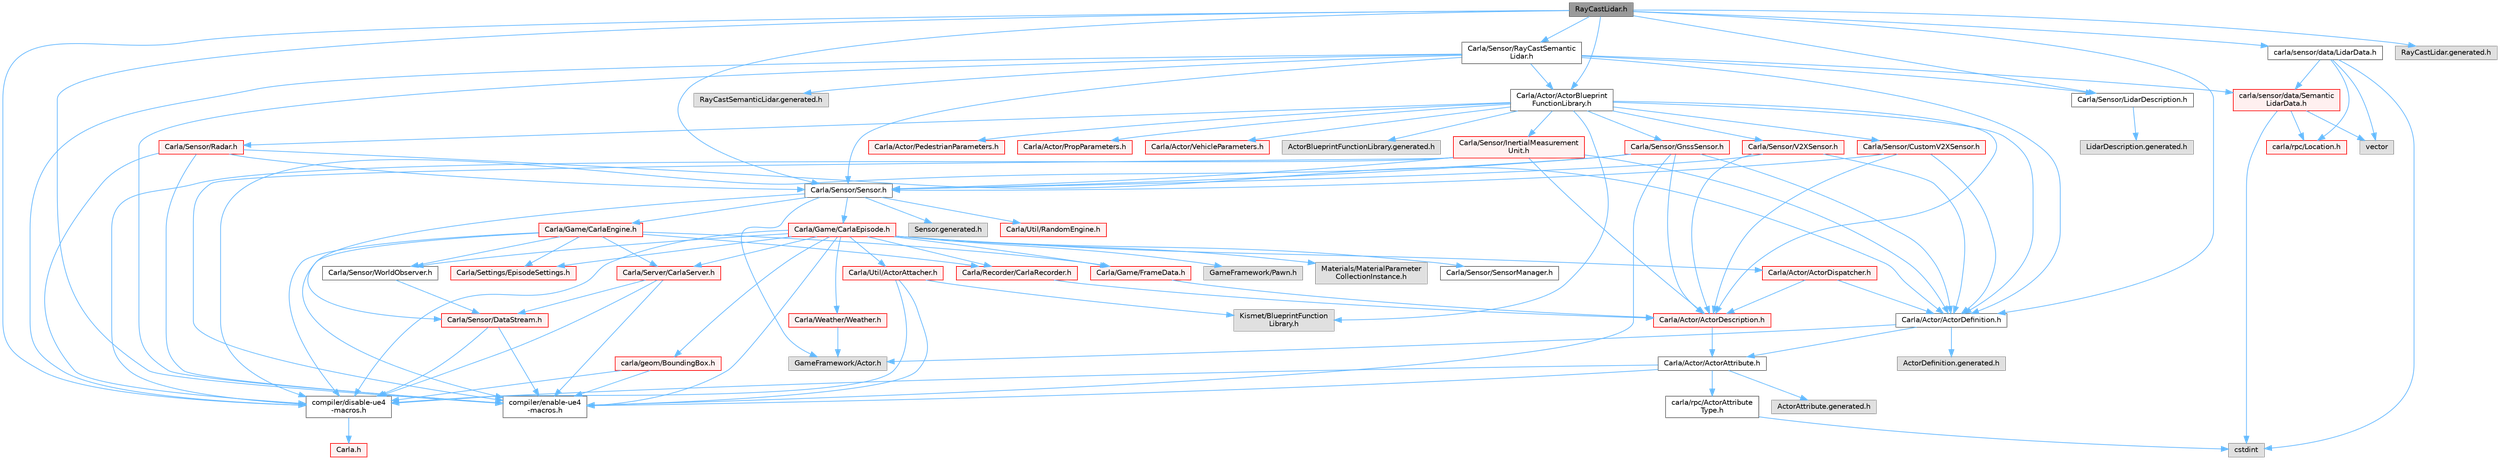 digraph "RayCastLidar.h"
{
 // INTERACTIVE_SVG=YES
 // LATEX_PDF_SIZE
  bgcolor="transparent";
  edge [fontname=Helvetica,fontsize=10,labelfontname=Helvetica,labelfontsize=10];
  node [fontname=Helvetica,fontsize=10,shape=box,height=0.2,width=0.4];
  Node1 [id="Node000001",label="RayCastLidar.h",height=0.2,width=0.4,color="gray40", fillcolor="grey60", style="filled", fontcolor="black",tooltip=" "];
  Node1 -> Node2 [id="edge1_Node000001_Node000002",color="steelblue1",style="solid",tooltip=" "];
  Node2 [id="Node000002",label="Carla/Actor/ActorDefinition.h",height=0.2,width=0.4,color="grey40", fillcolor="white", style="filled",URL="$d0/d65/Unreal_2CarlaUE4_2Plugins_2Carla_2Source_2Carla_2Actor_2ActorDefinition_8h.html",tooltip=" "];
  Node2 -> Node3 [id="edge2_Node000002_Node000003",color="steelblue1",style="solid",tooltip=" "];
  Node3 [id="Node000003",label="Carla/Actor/ActorAttribute.h",height=0.2,width=0.4,color="grey40", fillcolor="white", style="filled",URL="$d6/d1a/Unreal_2CarlaUE4_2Plugins_2Carla_2Source_2Carla_2Actor_2ActorAttribute_8h.html",tooltip=" "];
  Node3 -> Node4 [id="edge3_Node000003_Node000004",color="steelblue1",style="solid",tooltip=" "];
  Node4 [id="Node000004",label="compiler/disable-ue4\l-macros.h",height=0.2,width=0.4,color="grey40", fillcolor="white", style="filled",URL="$d2/d02/disable-ue4-macros_8h.html",tooltip=" "];
  Node4 -> Node5 [id="edge4_Node000004_Node000005",color="steelblue1",style="solid",tooltip=" "];
  Node5 [id="Node000005",label="Carla.h",height=0.2,width=0.4,color="red", fillcolor="#FFF0F0", style="filled",URL="$d7/d7d/Carla_8h.html",tooltip=" "];
  Node3 -> Node9 [id="edge5_Node000003_Node000009",color="steelblue1",style="solid",tooltip=" "];
  Node9 [id="Node000009",label="carla/rpc/ActorAttribute\lType.h",height=0.2,width=0.4,color="grey40", fillcolor="white", style="filled",URL="$d8/d81/ActorAttributeType_8h.html",tooltip=" "];
  Node9 -> Node10 [id="edge6_Node000009_Node000010",color="steelblue1",style="solid",tooltip=" "];
  Node10 [id="Node000010",label="cstdint",height=0.2,width=0.4,color="grey60", fillcolor="#E0E0E0", style="filled",tooltip=" "];
  Node3 -> Node11 [id="edge7_Node000003_Node000011",color="steelblue1",style="solid",tooltip=" "];
  Node11 [id="Node000011",label="compiler/enable-ue4\l-macros.h",height=0.2,width=0.4,color="grey40", fillcolor="white", style="filled",URL="$d9/da2/enable-ue4-macros_8h.html",tooltip=" "];
  Node3 -> Node12 [id="edge8_Node000003_Node000012",color="steelblue1",style="solid",tooltip=" "];
  Node12 [id="Node000012",label="ActorAttribute.generated.h",height=0.2,width=0.4,color="grey60", fillcolor="#E0E0E0", style="filled",tooltip=" "];
  Node2 -> Node13 [id="edge9_Node000002_Node000013",color="steelblue1",style="solid",tooltip=" "];
  Node13 [id="Node000013",label="GameFramework/Actor.h",height=0.2,width=0.4,color="grey60", fillcolor="#E0E0E0", style="filled",tooltip=" "];
  Node2 -> Node14 [id="edge10_Node000002_Node000014",color="steelblue1",style="solid",tooltip=" "];
  Node14 [id="Node000014",label="ActorDefinition.generated.h",height=0.2,width=0.4,color="grey60", fillcolor="#E0E0E0", style="filled",tooltip=" "];
  Node1 -> Node15 [id="edge11_Node000001_Node000015",color="steelblue1",style="solid",tooltip=" "];
  Node15 [id="Node000015",label="Carla/Sensor/LidarDescription.h",height=0.2,width=0.4,color="grey40", fillcolor="white", style="filled",URL="$de/d92/LidarDescription_8h.html",tooltip=" "];
  Node15 -> Node16 [id="edge12_Node000015_Node000016",color="steelblue1",style="solid",tooltip=" "];
  Node16 [id="Node000016",label="LidarDescription.generated.h",height=0.2,width=0.4,color="grey60", fillcolor="#E0E0E0", style="filled",tooltip=" "];
  Node1 -> Node17 [id="edge13_Node000001_Node000017",color="steelblue1",style="solid",tooltip=" "];
  Node17 [id="Node000017",label="Carla/Sensor/Sensor.h",height=0.2,width=0.4,color="grey40", fillcolor="white", style="filled",URL="$d7/d7d/Unreal_2CarlaUE4_2Plugins_2Carla_2Source_2Carla_2Sensor_2Sensor_8h.html",tooltip=" "];
  Node17 -> Node18 [id="edge14_Node000017_Node000018",color="steelblue1",style="solid",tooltip=" "];
  Node18 [id="Node000018",label="Carla/Game/CarlaEpisode.h",height=0.2,width=0.4,color="red", fillcolor="#FFF0F0", style="filled",URL="$de/db8/CarlaEpisode_8h.html",tooltip=" "];
  Node18 -> Node19 [id="edge15_Node000018_Node000019",color="steelblue1",style="solid",tooltip=" "];
  Node19 [id="Node000019",label="Carla/Actor/ActorDispatcher.h",height=0.2,width=0.4,color="red", fillcolor="#FFF0F0", style="filled",URL="$dc/ddc/ActorDispatcher_8h.html",tooltip=" "];
  Node19 -> Node2 [id="edge16_Node000019_Node000002",color="steelblue1",style="solid",tooltip=" "];
  Node19 -> Node20 [id="edge17_Node000019_Node000020",color="steelblue1",style="solid",tooltip=" "];
  Node20 [id="Node000020",label="Carla/Actor/ActorDescription.h",height=0.2,width=0.4,color="red", fillcolor="#FFF0F0", style="filled",URL="$d4/de6/Unreal_2CarlaUE4_2Plugins_2Carla_2Source_2Carla_2Actor_2ActorDescription_8h.html",tooltip=" "];
  Node20 -> Node3 [id="edge18_Node000020_Node000003",color="steelblue1",style="solid",tooltip=" "];
  Node18 -> Node211 [id="edge19_Node000018_Node000211",color="steelblue1",style="solid",tooltip=" "];
  Node211 [id="Node000211",label="Carla/Recorder/CarlaRecorder.h",height=0.2,width=0.4,color="red", fillcolor="#FFF0F0", style="filled",URL="$d9/d6a/CarlaRecorder_8h.html",tooltip=" "];
  Node211 -> Node20 [id="edge20_Node000211_Node000020",color="steelblue1",style="solid",tooltip=" "];
  Node18 -> Node242 [id="edge21_Node000018_Node000242",color="steelblue1",style="solid",tooltip=" "];
  Node242 [id="Node000242",label="Carla/Sensor/WorldObserver.h",height=0.2,width=0.4,color="grey40", fillcolor="white", style="filled",URL="$d8/deb/WorldObserver_8h.html",tooltip=" "];
  Node242 -> Node83 [id="edge22_Node000242_Node000083",color="steelblue1",style="solid",tooltip=" "];
  Node83 [id="Node000083",label="Carla/Sensor/DataStream.h",height=0.2,width=0.4,color="red", fillcolor="#FFF0F0", style="filled",URL="$da/dd9/DataStream_8h.html",tooltip=" "];
  Node83 -> Node4 [id="edge23_Node000083_Node000004",color="steelblue1",style="solid",tooltip=" "];
  Node83 -> Node11 [id="edge24_Node000083_Node000011",color="steelblue1",style="solid",tooltip=" "];
  Node18 -> Node243 [id="edge25_Node000018_Node000243",color="steelblue1",style="solid",tooltip=" "];
  Node243 [id="Node000243",label="Carla/Server/CarlaServer.h",height=0.2,width=0.4,color="red", fillcolor="#FFF0F0", style="filled",URL="$d0/d35/CarlaServer_8h.html",tooltip=" "];
  Node243 -> Node83 [id="edge26_Node000243_Node000083",color="steelblue1",style="solid",tooltip=" "];
  Node243 -> Node4 [id="edge27_Node000243_Node000004",color="steelblue1",style="solid",tooltip=" "];
  Node243 -> Node11 [id="edge28_Node000243_Node000011",color="steelblue1",style="solid",tooltip=" "];
  Node18 -> Node259 [id="edge29_Node000018_Node000259",color="steelblue1",style="solid",tooltip=" "];
  Node259 [id="Node000259",label="Carla/Settings/EpisodeSettings.h",height=0.2,width=0.4,color="red", fillcolor="#FFF0F0", style="filled",URL="$d8/d64/Unreal_2CarlaUE4_2Plugins_2Carla_2Source_2Carla_2Settings_2EpisodeSettings_8h.html",tooltip=" "];
  Node18 -> Node261 [id="edge30_Node000018_Node000261",color="steelblue1",style="solid",tooltip=" "];
  Node261 [id="Node000261",label="Carla/Util/ActorAttacher.h",height=0.2,width=0.4,color="red", fillcolor="#FFF0F0", style="filled",URL="$d6/d68/ActorAttacher_8h.html",tooltip=" "];
  Node261 -> Node4 [id="edge31_Node000261_Node000004",color="steelblue1",style="solid",tooltip=" "];
  Node261 -> Node11 [id="edge32_Node000261_Node000011",color="steelblue1",style="solid",tooltip=" "];
  Node261 -> Node262 [id="edge33_Node000261_Node000262",color="steelblue1",style="solid",tooltip=" "];
  Node262 [id="Node000262",label="Kismet/BlueprintFunction\lLibrary.h",height=0.2,width=0.4,color="grey60", fillcolor="#E0E0E0", style="filled",tooltip=" "];
  Node18 -> Node264 [id="edge34_Node000018_Node000264",color="steelblue1",style="solid",tooltip=" "];
  Node264 [id="Node000264",label="Carla/Weather/Weather.h",height=0.2,width=0.4,color="red", fillcolor="#FFF0F0", style="filled",URL="$d5/d65/Weather_8h.html",tooltip=" "];
  Node264 -> Node13 [id="edge35_Node000264_Node000013",color="steelblue1",style="solid",tooltip=" "];
  Node18 -> Node268 [id="edge36_Node000018_Node000268",color="steelblue1",style="solid",tooltip=" "];
  Node268 [id="Node000268",label="Carla/Game/FrameData.h",height=0.2,width=0.4,color="red", fillcolor="#FFF0F0", style="filled",URL="$d2/df1/FrameData_8h.html",tooltip=" "];
  Node268 -> Node20 [id="edge37_Node000268_Node000020",color="steelblue1",style="solid",tooltip=" "];
  Node18 -> Node327 [id="edge38_Node000018_Node000327",color="steelblue1",style="solid",tooltip=" "];
  Node327 [id="Node000327",label="Carla/Sensor/SensorManager.h",height=0.2,width=0.4,color="grey40", fillcolor="white", style="filled",URL="$dc/dbf/SensorManager_8h.html",tooltip=" "];
  Node18 -> Node328 [id="edge39_Node000018_Node000328",color="steelblue1",style="solid",tooltip=" "];
  Node328 [id="Node000328",label="GameFramework/Pawn.h",height=0.2,width=0.4,color="grey60", fillcolor="#E0E0E0", style="filled",tooltip=" "];
  Node18 -> Node329 [id="edge40_Node000018_Node000329",color="steelblue1",style="solid",tooltip=" "];
  Node329 [id="Node000329",label="Materials/MaterialParameter\lCollectionInstance.h",height=0.2,width=0.4,color="grey60", fillcolor="#E0E0E0", style="filled",tooltip=" "];
  Node18 -> Node4 [id="edge41_Node000018_Node000004",color="steelblue1",style="solid",tooltip=" "];
  Node18 -> Node46 [id="edge42_Node000018_Node000046",color="steelblue1",style="solid",tooltip=" "];
  Node46 [id="Node000046",label="carla/geom/BoundingBox.h",height=0.2,width=0.4,color="red", fillcolor="#FFF0F0", style="filled",URL="$d2/dfe/LibCarla_2source_2carla_2geom_2BoundingBox_8h.html",tooltip=" "];
  Node46 -> Node11 [id="edge43_Node000046_Node000011",color="steelblue1",style="solid",tooltip=" "];
  Node46 -> Node4 [id="edge44_Node000046_Node000004",color="steelblue1",style="solid",tooltip=" "];
  Node18 -> Node11 [id="edge45_Node000018_Node000011",color="steelblue1",style="solid",tooltip=" "];
  Node17 -> Node83 [id="edge46_Node000017_Node000083",color="steelblue1",style="solid",tooltip=" "];
  Node17 -> Node331 [id="edge47_Node000017_Node000331",color="steelblue1",style="solid",tooltip=" "];
  Node331 [id="Node000331",label="Carla/Util/RandomEngine.h",height=0.2,width=0.4,color="red", fillcolor="#FFF0F0", style="filled",URL="$d6/daa/RandomEngine_8h.html",tooltip=" "];
  Node17 -> Node334 [id="edge48_Node000017_Node000334",color="steelblue1",style="solid",tooltip=" "];
  Node334 [id="Node000334",label="Carla/Game/CarlaEngine.h",height=0.2,width=0.4,color="red", fillcolor="#FFF0F0", style="filled",URL="$d0/d11/CarlaEngine_8h.html",tooltip=" "];
  Node334 -> Node211 [id="edge49_Node000334_Node000211",color="steelblue1",style="solid",tooltip=" "];
  Node334 -> Node242 [id="edge50_Node000334_Node000242",color="steelblue1",style="solid",tooltip=" "];
  Node334 -> Node243 [id="edge51_Node000334_Node000243",color="steelblue1",style="solid",tooltip=" "];
  Node334 -> Node259 [id="edge52_Node000334_Node000259",color="steelblue1",style="solid",tooltip=" "];
  Node334 -> Node268 [id="edge53_Node000334_Node000268",color="steelblue1",style="solid",tooltip=" "];
  Node334 -> Node4 [id="edge54_Node000334_Node000004",color="steelblue1",style="solid",tooltip=" "];
  Node334 -> Node11 [id="edge55_Node000334_Node000011",color="steelblue1",style="solid",tooltip=" "];
  Node17 -> Node13 [id="edge56_Node000017_Node000013",color="steelblue1",style="solid",tooltip=" "];
  Node17 -> Node339 [id="edge57_Node000017_Node000339",color="steelblue1",style="solid",tooltip=" "];
  Node339 [id="Node000339",label="Sensor.generated.h",height=0.2,width=0.4,color="grey60", fillcolor="#E0E0E0", style="filled",tooltip=" "];
  Node1 -> Node340 [id="edge58_Node000001_Node000340",color="steelblue1",style="solid",tooltip=" "];
  Node340 [id="Node000340",label="Carla/Sensor/RayCastSemantic\lLidar.h",height=0.2,width=0.4,color="grey40", fillcolor="white", style="filled",URL="$de/dc6/RayCastSemanticLidar_8h.html",tooltip=" "];
  Node340 -> Node17 [id="edge59_Node000340_Node000017",color="steelblue1",style="solid",tooltip=" "];
  Node340 -> Node2 [id="edge60_Node000340_Node000002",color="steelblue1",style="solid",tooltip=" "];
  Node340 -> Node15 [id="edge61_Node000340_Node000015",color="steelblue1",style="solid",tooltip=" "];
  Node340 -> Node341 [id="edge62_Node000340_Node000341",color="steelblue1",style="solid",tooltip=" "];
  Node341 [id="Node000341",label="Carla/Actor/ActorBlueprint\lFunctionLibrary.h",height=0.2,width=0.4,color="grey40", fillcolor="white", style="filled",URL="$d7/dda/ActorBlueprintFunctionLibrary_8h.html",tooltip=" "];
  Node341 -> Node2 [id="edge63_Node000341_Node000002",color="steelblue1",style="solid",tooltip=" "];
  Node341 -> Node20 [id="edge64_Node000341_Node000020",color="steelblue1",style="solid",tooltip=" "];
  Node341 -> Node342 [id="edge65_Node000341_Node000342",color="steelblue1",style="solid",tooltip=" "];
  Node342 [id="Node000342",label="Carla/Actor/PedestrianParameters.h",height=0.2,width=0.4,color="red", fillcolor="#FFF0F0", style="filled",URL="$d5/dca/PedestrianParameters_8h.html",tooltip=" "];
  Node341 -> Node345 [id="edge66_Node000341_Node000345",color="steelblue1",style="solid",tooltip=" "];
  Node345 [id="Node000345",label="Carla/Actor/PropParameters.h",height=0.2,width=0.4,color="red", fillcolor="#FFF0F0", style="filled",URL="$dc/d01/PropParameters_8h.html",tooltip=" "];
  Node341 -> Node348 [id="edge67_Node000341_Node000348",color="steelblue1",style="solid",tooltip=" "];
  Node348 [id="Node000348",label="Carla/Actor/VehicleParameters.h",height=0.2,width=0.4,color="red", fillcolor="#FFF0F0", style="filled",URL="$d1/d1b/VehicleParameters_8h.html",tooltip=" "];
  Node341 -> Node350 [id="edge68_Node000341_Node000350",color="steelblue1",style="solid",tooltip=" "];
  Node350 [id="Node000350",label="Carla/Sensor/GnssSensor.h",height=0.2,width=0.4,color="red", fillcolor="#FFF0F0", style="filled",URL="$d9/d73/GnssSensor_8h.html",tooltip=" "];
  Node350 -> Node17 [id="edge69_Node000350_Node000017",color="steelblue1",style="solid",tooltip=" "];
  Node350 -> Node2 [id="edge70_Node000350_Node000002",color="steelblue1",style="solid",tooltip=" "];
  Node350 -> Node20 [id="edge71_Node000350_Node000020",color="steelblue1",style="solid",tooltip=" "];
  Node350 -> Node4 [id="edge72_Node000350_Node000004",color="steelblue1",style="solid",tooltip=" "];
  Node350 -> Node11 [id="edge73_Node000350_Node000011",color="steelblue1",style="solid",tooltip=" "];
  Node341 -> Node352 [id="edge74_Node000341_Node000352",color="steelblue1",style="solid",tooltip=" "];
  Node352 [id="Node000352",label="Carla/Sensor/Radar.h",height=0.2,width=0.4,color="red", fillcolor="#FFF0F0", style="filled",URL="$d6/de9/Radar_8h.html",tooltip=" "];
  Node352 -> Node17 [id="edge75_Node000352_Node000017",color="steelblue1",style="solid",tooltip=" "];
  Node352 -> Node2 [id="edge76_Node000352_Node000002",color="steelblue1",style="solid",tooltip=" "];
  Node352 -> Node4 [id="edge77_Node000352_Node000004",color="steelblue1",style="solid",tooltip=" "];
  Node352 -> Node11 [id="edge78_Node000352_Node000011",color="steelblue1",style="solid",tooltip=" "];
  Node341 -> Node354 [id="edge79_Node000341_Node000354",color="steelblue1",style="solid",tooltip=" "];
  Node354 [id="Node000354",label="Carla/Sensor/InertialMeasurement\lUnit.h",height=0.2,width=0.4,color="red", fillcolor="#FFF0F0", style="filled",URL="$d7/dfa/InertialMeasurementUnit_8h.html",tooltip=" "];
  Node354 -> Node17 [id="edge80_Node000354_Node000017",color="steelblue1",style="solid",tooltip=" "];
  Node354 -> Node2 [id="edge81_Node000354_Node000002",color="steelblue1",style="solid",tooltip=" "];
  Node354 -> Node20 [id="edge82_Node000354_Node000020",color="steelblue1",style="solid",tooltip=" "];
  Node354 -> Node4 [id="edge83_Node000354_Node000004",color="steelblue1",style="solid",tooltip=" "];
  Node354 -> Node11 [id="edge84_Node000354_Node000011",color="steelblue1",style="solid",tooltip=" "];
  Node341 -> Node356 [id="edge85_Node000341_Node000356",color="steelblue1",style="solid",tooltip=" "];
  Node356 [id="Node000356",label="Carla/Sensor/V2XSensor.h",height=0.2,width=0.4,color="red", fillcolor="#FFF0F0", style="filled",URL="$d1/d71/V2XSensor_8h.html",tooltip=" "];
  Node356 -> Node17 [id="edge86_Node000356_Node000017",color="steelblue1",style="solid",tooltip=" "];
  Node356 -> Node2 [id="edge87_Node000356_Node000002",color="steelblue1",style="solid",tooltip=" "];
  Node356 -> Node20 [id="edge88_Node000356_Node000020",color="steelblue1",style="solid",tooltip=" "];
  Node341 -> Node361 [id="edge89_Node000341_Node000361",color="steelblue1",style="solid",tooltip=" "];
  Node361 [id="Node000361",label="Carla/Sensor/CustomV2XSensor.h",height=0.2,width=0.4,color="red", fillcolor="#FFF0F0", style="filled",URL="$df/d4b/CustomV2XSensor_8h.html",tooltip=" "];
  Node361 -> Node17 [id="edge90_Node000361_Node000017",color="steelblue1",style="solid",tooltip=" "];
  Node361 -> Node2 [id="edge91_Node000361_Node000002",color="steelblue1",style="solid",tooltip=" "];
  Node361 -> Node20 [id="edge92_Node000361_Node000020",color="steelblue1",style="solid",tooltip=" "];
  Node341 -> Node262 [id="edge93_Node000341_Node000262",color="steelblue1",style="solid",tooltip=" "];
  Node341 -> Node363 [id="edge94_Node000341_Node000363",color="steelblue1",style="solid",tooltip=" "];
  Node363 [id="Node000363",label="ActorBlueprintFunctionLibrary.generated.h",height=0.2,width=0.4,color="grey60", fillcolor="#E0E0E0", style="filled",tooltip=" "];
  Node340 -> Node4 [id="edge95_Node000340_Node000004",color="steelblue1",style="solid",tooltip=" "];
  Node340 -> Node126 [id="edge96_Node000340_Node000126",color="steelblue1",style="solid",tooltip=" "];
  Node126 [id="Node000126",label="carla/sensor/data/Semantic\lLidarData.h",height=0.2,width=0.4,color="red", fillcolor="#FFF0F0", style="filled",URL="$d0/dc1/SemanticLidarData_8h.html",tooltip=" "];
  Node126 -> Node125 [id="edge97_Node000126_Node000125",color="steelblue1",style="solid",tooltip=" "];
  Node125 [id="Node000125",label="carla/rpc/Location.h",height=0.2,width=0.4,color="red", fillcolor="#FFF0F0", style="filled",URL="$d5/da5/rpc_2Location_8h.html",tooltip=" "];
  Node126 -> Node10 [id="edge98_Node000126_Node000010",color="steelblue1",style="solid",tooltip=" "];
  Node126 -> Node64 [id="edge99_Node000126_Node000064",color="steelblue1",style="solid",tooltip=" "];
  Node64 [id="Node000064",label="vector",height=0.2,width=0.4,color="grey60", fillcolor="#E0E0E0", style="filled",tooltip=" "];
  Node340 -> Node11 [id="edge100_Node000340_Node000011",color="steelblue1",style="solid",tooltip=" "];
  Node340 -> Node364 [id="edge101_Node000340_Node000364",color="steelblue1",style="solid",tooltip=" "];
  Node364 [id="Node000364",label="RayCastSemanticLidar.generated.h",height=0.2,width=0.4,color="grey60", fillcolor="#E0E0E0", style="filled",tooltip=" "];
  Node1 -> Node341 [id="edge102_Node000001_Node000341",color="steelblue1",style="solid",tooltip=" "];
  Node1 -> Node4 [id="edge103_Node000001_Node000004",color="steelblue1",style="solid",tooltip=" "];
  Node1 -> Node124 [id="edge104_Node000001_Node000124",color="steelblue1",style="solid",tooltip=" "];
  Node124 [id="Node000124",label="carla/sensor/data/LidarData.h",height=0.2,width=0.4,color="grey40", fillcolor="white", style="filled",URL="$de/df5/LidarData_8h.html",tooltip=" "];
  Node124 -> Node125 [id="edge105_Node000124_Node000125",color="steelblue1",style="solid",tooltip=" "];
  Node124 -> Node126 [id="edge106_Node000124_Node000126",color="steelblue1",style="solid",tooltip=" "];
  Node124 -> Node10 [id="edge107_Node000124_Node000010",color="steelblue1",style="solid",tooltip=" "];
  Node124 -> Node64 [id="edge108_Node000124_Node000064",color="steelblue1",style="solid",tooltip=" "];
  Node1 -> Node11 [id="edge109_Node000001_Node000011",color="steelblue1",style="solid",tooltip=" "];
  Node1 -> Node365 [id="edge110_Node000001_Node000365",color="steelblue1",style="solid",tooltip=" "];
  Node365 [id="Node000365",label="RayCastLidar.generated.h",height=0.2,width=0.4,color="grey60", fillcolor="#E0E0E0", style="filled",tooltip=" "];
}

